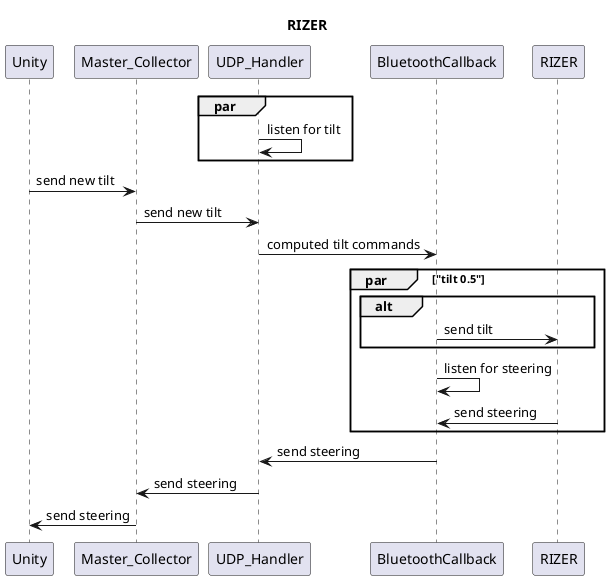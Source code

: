 @startuml test
title "RIZER"

participant Unity
participant Master_Collector
participant UDP_Handler
participant BluetoothCallback
participant RIZER


par 
    UDP_Handler -> UDP_Handler: listen for tilt
end

Unity -> Master_Collector: send new tilt
Master_Collector -> UDP_Handler: send new tilt

UDP_Handler -> BluetoothCallback: computed tilt commands

par "tilt 0.5"

    alt
       BluetoothCallback -> RIZER: send tilt
    end

    BluetoothCallback -> BluetoothCallback: listen for steering
    RIZER -> BluetoothCallback: send steering
end


BluetoothCallback -> UDP_Handler: send steering
UDP_Handler -> Master_Collector: send steering
Master_Collector -> Unity: send steering

@enduml
